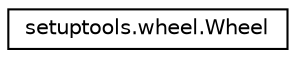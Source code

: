 digraph "Graphical Class Hierarchy"
{
 // LATEX_PDF_SIZE
  edge [fontname="Helvetica",fontsize="10",labelfontname="Helvetica",labelfontsize="10"];
  node [fontname="Helvetica",fontsize="10",shape=record];
  rankdir="LR";
  Node0 [label="setuptools.wheel.Wheel",height=0.2,width=0.4,color="black", fillcolor="white", style="filled",URL="$classsetuptools_1_1wheel_1_1Wheel.html",tooltip=" "];
}
